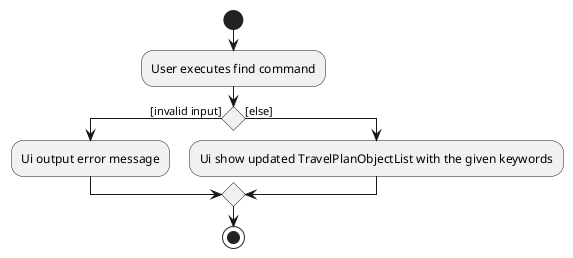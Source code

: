 @startuml
start
:User executes find command;

'Since the beta syntax does not support placing the condition outside the
'diamond we place it as the true branch instead.

if () then ([invalid input])
    :Ui output error message;
else ([else])
    :Ui show updated TravelPlanObjectList with the given keywords;
endif
stop
@enduml

